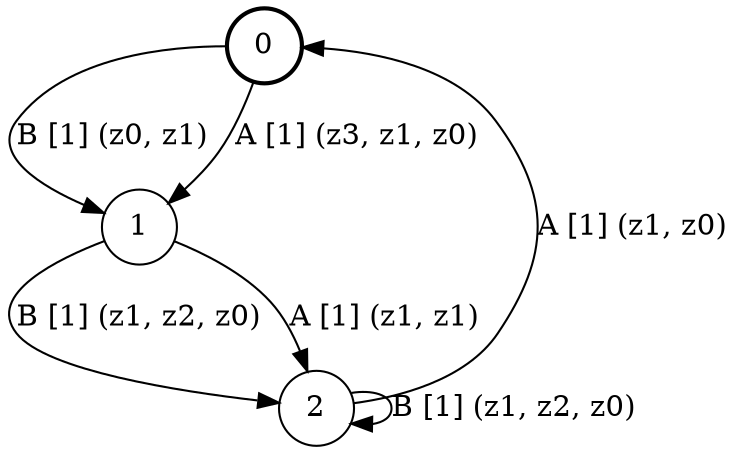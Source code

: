 # generated file, don't try to modify
# command: dot -Tpng <filename> > tree.png
digraph Automaton {
    node [shape = circle];
    0 [style = "bold"];
    0 -> 1 [label = "B [1] (z0, z1) "];
    0 -> 1 [label = "A [1] (z3, z1, z0) "];
    1 -> 2 [label = "B [1] (z1, z2, z0) "];
    1 -> 2 [label = "A [1] (z1, z1) "];
    2 -> 2 [label = "B [1] (z1, z2, z0) "];
    2 -> 0 [label = "A [1] (z1, z0) "];
}

